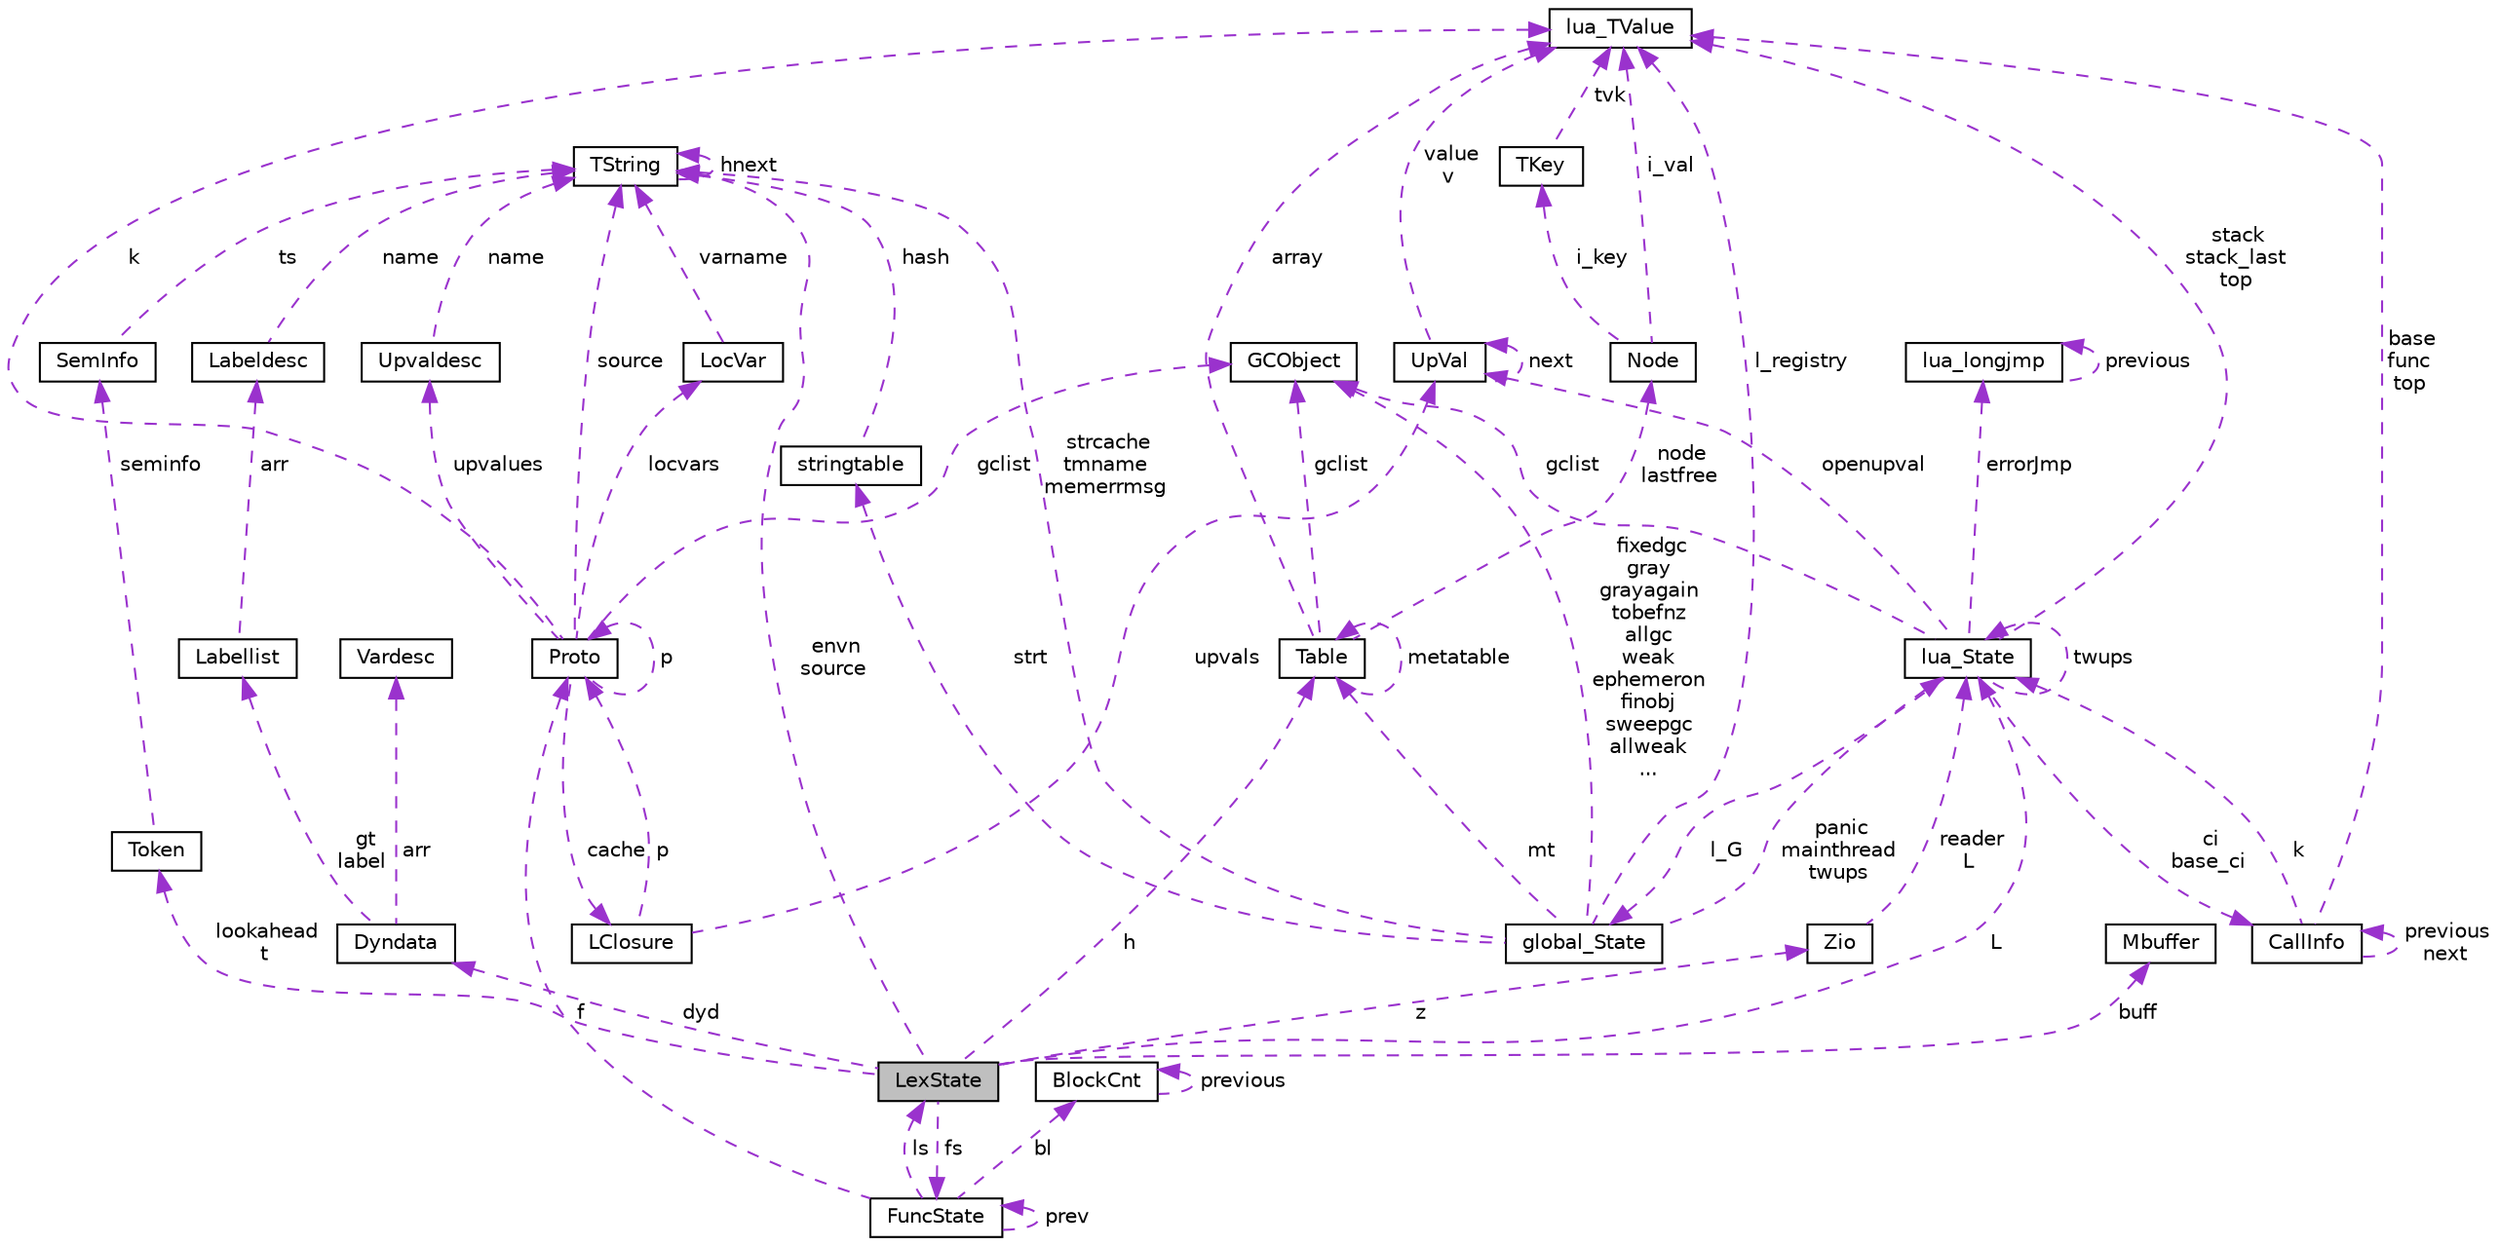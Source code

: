 digraph "LexState"
{
 // LATEX_PDF_SIZE
  edge [fontname="Helvetica",fontsize="10",labelfontname="Helvetica",labelfontsize="10"];
  node [fontname="Helvetica",fontsize="10",shape=record];
  Node1 [label="LexState",height=0.2,width=0.4,color="black", fillcolor="grey75", style="filled", fontcolor="black",tooltip=" "];
  Node2 -> Node1 [dir="back",color="darkorchid3",fontsize="10",style="dashed",label=" dyd" ,fontname="Helvetica"];
  Node2 [label="Dyndata",height=0.2,width=0.4,color="black", fillcolor="white", style="filled",URL="$struct_dyndata.html",tooltip=" "];
  Node3 -> Node2 [dir="back",color="darkorchid3",fontsize="10",style="dashed",label=" gt\nlabel" ,fontname="Helvetica"];
  Node3 [label="Labellist",height=0.2,width=0.4,color="black", fillcolor="white", style="filled",URL="$struct_labellist.html",tooltip=" "];
  Node4 -> Node3 [dir="back",color="darkorchid3",fontsize="10",style="dashed",label=" arr" ,fontname="Helvetica"];
  Node4 [label="Labeldesc",height=0.2,width=0.4,color="black", fillcolor="white", style="filled",URL="$struct_labeldesc.html",tooltip=" "];
  Node5 -> Node4 [dir="back",color="darkorchid3",fontsize="10",style="dashed",label=" name" ,fontname="Helvetica"];
  Node5 [label="TString",height=0.2,width=0.4,color="black", fillcolor="white", style="filled",URL="$struct_t_string.html",tooltip=" "];
  Node5 -> Node5 [dir="back",color="darkorchid3",fontsize="10",style="dashed",label=" hnext" ,fontname="Helvetica"];
  Node6 -> Node2 [dir="back",color="darkorchid3",fontsize="10",style="dashed",label=" arr" ,fontname="Helvetica"];
  Node6 [label="Vardesc",height=0.2,width=0.4,color="black", fillcolor="white", style="filled",URL="$struct_vardesc.html",tooltip=" "];
  Node7 -> Node1 [dir="back",color="darkorchid3",fontsize="10",style="dashed",label=" lookahead\nt" ,fontname="Helvetica"];
  Node7 [label="Token",height=0.2,width=0.4,color="black", fillcolor="white", style="filled",URL="$struct_token.html",tooltip=" "];
  Node8 -> Node7 [dir="back",color="darkorchid3",fontsize="10",style="dashed",label=" seminfo" ,fontname="Helvetica"];
  Node8 [label="SemInfo",height=0.2,width=0.4,color="black", fillcolor="white", style="filled",URL="$union_sem_info.html",tooltip=" "];
  Node5 -> Node8 [dir="back",color="darkorchid3",fontsize="10",style="dashed",label=" ts" ,fontname="Helvetica"];
  Node5 -> Node1 [dir="back",color="darkorchid3",fontsize="10",style="dashed",label=" envn\nsource" ,fontname="Helvetica"];
  Node9 -> Node1 [dir="back",color="darkorchid3",fontsize="10",style="dashed",label=" h" ,fontname="Helvetica"];
  Node9 [label="Table",height=0.2,width=0.4,color="black", fillcolor="white", style="filled",URL="$struct_table.html",tooltip=" "];
  Node10 -> Node9 [dir="back",color="darkorchid3",fontsize="10",style="dashed",label=" node\nlastfree" ,fontname="Helvetica"];
  Node10 [label="Node",height=0.2,width=0.4,color="black", fillcolor="white", style="filled",URL="$struct_node.html",tooltip=" "];
  Node11 -> Node10 [dir="back",color="darkorchid3",fontsize="10",style="dashed",label=" i_val" ,fontname="Helvetica"];
  Node11 [label="lua_TValue",height=0.2,width=0.4,color="black", fillcolor="white", style="filled",URL="$structlua___t_value.html",tooltip=" "];
  Node12 -> Node10 [dir="back",color="darkorchid3",fontsize="10",style="dashed",label=" i_key" ,fontname="Helvetica"];
  Node12 [label="TKey",height=0.2,width=0.4,color="black", fillcolor="white", style="filled",URL="$union_t_key.html",tooltip=" "];
  Node11 -> Node12 [dir="back",color="darkorchid3",fontsize="10",style="dashed",label=" tvk" ,fontname="Helvetica"];
  Node11 -> Node9 [dir="back",color="darkorchid3",fontsize="10",style="dashed",label=" array" ,fontname="Helvetica"];
  Node9 -> Node9 [dir="back",color="darkorchid3",fontsize="10",style="dashed",label=" metatable" ,fontname="Helvetica"];
  Node13 -> Node9 [dir="back",color="darkorchid3",fontsize="10",style="dashed",label=" gclist" ,fontname="Helvetica"];
  Node13 [label="GCObject",height=0.2,width=0.4,color="black", fillcolor="white", style="filled",URL="$struct_g_c_object.html",tooltip=" "];
  Node14 -> Node1 [dir="back",color="darkorchid3",fontsize="10",style="dashed",label=" z" ,fontname="Helvetica"];
  Node14 [label="Zio",height=0.2,width=0.4,color="black", fillcolor="white", style="filled",URL="$struct_zio.html",tooltip=" "];
  Node15 -> Node14 [dir="back",color="darkorchid3",fontsize="10",style="dashed",label=" reader\nL" ,fontname="Helvetica"];
  Node15 [label="lua_State",height=0.2,width=0.4,color="black", fillcolor="white", style="filled",URL="$structlua___state.html",tooltip=" "];
  Node16 -> Node15 [dir="back",color="darkorchid3",fontsize="10",style="dashed",label=" openupval" ,fontname="Helvetica"];
  Node16 [label="UpVal",height=0.2,width=0.4,color="black", fillcolor="white", style="filled",URL="$struct_up_val.html",tooltip=" "];
  Node16 -> Node16 [dir="back",color="darkorchid3",fontsize="10",style="dashed",label=" next" ,fontname="Helvetica"];
  Node11 -> Node16 [dir="back",color="darkorchid3",fontsize="10",style="dashed",label=" value\nv" ,fontname="Helvetica"];
  Node11 -> Node15 [dir="back",color="darkorchid3",fontsize="10",style="dashed",label=" stack\nstack_last\ntop" ,fontname="Helvetica"];
  Node17 -> Node15 [dir="back",color="darkorchid3",fontsize="10",style="dashed",label=" errorJmp" ,fontname="Helvetica"];
  Node17 [label="lua_longjmp",height=0.2,width=0.4,color="black", fillcolor="white", style="filled",URL="$structlua__longjmp.html",tooltip=" "];
  Node17 -> Node17 [dir="back",color="darkorchid3",fontsize="10",style="dashed",label=" previous" ,fontname="Helvetica"];
  Node18 -> Node15 [dir="back",color="darkorchid3",fontsize="10",style="dashed",label=" l_G" ,fontname="Helvetica"];
  Node18 [label="global_State",height=0.2,width=0.4,color="black", fillcolor="white", style="filled",URL="$structglobal___state.html",tooltip=" "];
  Node11 -> Node18 [dir="back",color="darkorchid3",fontsize="10",style="dashed",label=" l_registry" ,fontname="Helvetica"];
  Node19 -> Node18 [dir="back",color="darkorchid3",fontsize="10",style="dashed",label=" strt" ,fontname="Helvetica"];
  Node19 [label="stringtable",height=0.2,width=0.4,color="black", fillcolor="white", style="filled",URL="$structstringtable.html",tooltip=" "];
  Node5 -> Node19 [dir="back",color="darkorchid3",fontsize="10",style="dashed",label=" hash" ,fontname="Helvetica"];
  Node5 -> Node18 [dir="back",color="darkorchid3",fontsize="10",style="dashed",label=" strcache\ntmname\nmemerrmsg" ,fontname="Helvetica"];
  Node9 -> Node18 [dir="back",color="darkorchid3",fontsize="10",style="dashed",label=" mt" ,fontname="Helvetica"];
  Node13 -> Node18 [dir="back",color="darkorchid3",fontsize="10",style="dashed",label=" fixedgc\ngray\ngrayagain\ntobefnz\nallgc\nweak\nephemeron\nfinobj\nsweepgc\nallweak\n..." ,fontname="Helvetica"];
  Node15 -> Node18 [dir="back",color="darkorchid3",fontsize="10",style="dashed",label=" panic\nmainthread\ntwups" ,fontname="Helvetica"];
  Node13 -> Node15 [dir="back",color="darkorchid3",fontsize="10",style="dashed",label=" gclist" ,fontname="Helvetica"];
  Node15 -> Node15 [dir="back",color="darkorchid3",fontsize="10",style="dashed",label=" twups" ,fontname="Helvetica"];
  Node20 -> Node15 [dir="back",color="darkorchid3",fontsize="10",style="dashed",label=" ci\nbase_ci" ,fontname="Helvetica"];
  Node20 [label="CallInfo",height=0.2,width=0.4,color="black", fillcolor="white", style="filled",URL="$struct_call_info.html",tooltip=" "];
  Node11 -> Node20 [dir="back",color="darkorchid3",fontsize="10",style="dashed",label=" base\nfunc\ntop" ,fontname="Helvetica"];
  Node15 -> Node20 [dir="back",color="darkorchid3",fontsize="10",style="dashed",label=" k" ,fontname="Helvetica"];
  Node20 -> Node20 [dir="back",color="darkorchid3",fontsize="10",style="dashed",label=" previous\nnext" ,fontname="Helvetica"];
  Node21 -> Node1 [dir="back",color="darkorchid3",fontsize="10",style="dashed",label=" fs" ,fontname="Helvetica"];
  Node21 [label="FuncState",height=0.2,width=0.4,color="black", fillcolor="white", style="filled",URL="$struct_func_state.html",tooltip=" "];
  Node22 -> Node21 [dir="back",color="darkorchid3",fontsize="10",style="dashed",label=" f" ,fontname="Helvetica"];
  Node22 [label="Proto",height=0.2,width=0.4,color="black", fillcolor="white", style="filled",URL="$struct_proto.html",tooltip=" "];
  Node11 -> Node22 [dir="back",color="darkorchid3",fontsize="10",style="dashed",label=" k" ,fontname="Helvetica"];
  Node22 -> Node22 [dir="back",color="darkorchid3",fontsize="10",style="dashed",label=" p" ,fontname="Helvetica"];
  Node23 -> Node22 [dir="back",color="darkorchid3",fontsize="10",style="dashed",label=" locvars" ,fontname="Helvetica"];
  Node23 [label="LocVar",height=0.2,width=0.4,color="black", fillcolor="white", style="filled",URL="$struct_loc_var.html",tooltip=" "];
  Node5 -> Node23 [dir="back",color="darkorchid3",fontsize="10",style="dashed",label=" varname" ,fontname="Helvetica"];
  Node5 -> Node22 [dir="back",color="darkorchid3",fontsize="10",style="dashed",label=" source" ,fontname="Helvetica"];
  Node24 -> Node22 [dir="back",color="darkorchid3",fontsize="10",style="dashed",label=" cache" ,fontname="Helvetica"];
  Node24 [label="LClosure",height=0.2,width=0.4,color="black", fillcolor="white", style="filled",URL="$struct_l_closure.html",tooltip=" "];
  Node16 -> Node24 [dir="back",color="darkorchid3",fontsize="10",style="dashed",label=" upvals" ,fontname="Helvetica"];
  Node22 -> Node24 [dir="back",color="darkorchid3",fontsize="10",style="dashed",label=" p" ,fontname="Helvetica"];
  Node13 -> Node22 [dir="back",color="darkorchid3",fontsize="10",style="dashed",label=" gclist" ,fontname="Helvetica"];
  Node25 -> Node22 [dir="back",color="darkorchid3",fontsize="10",style="dashed",label=" upvalues" ,fontname="Helvetica"];
  Node25 [label="Upvaldesc",height=0.2,width=0.4,color="black", fillcolor="white", style="filled",URL="$struct_upvaldesc.html",tooltip=" "];
  Node5 -> Node25 [dir="back",color="darkorchid3",fontsize="10",style="dashed",label=" name" ,fontname="Helvetica"];
  Node1 -> Node21 [dir="back",color="darkorchid3",fontsize="10",style="dashed",label=" ls" ,fontname="Helvetica"];
  Node21 -> Node21 [dir="back",color="darkorchid3",fontsize="10",style="dashed",label=" prev" ,fontname="Helvetica"];
  Node26 -> Node21 [dir="back",color="darkorchid3",fontsize="10",style="dashed",label=" bl" ,fontname="Helvetica"];
  Node26 [label="BlockCnt",height=0.2,width=0.4,color="black", fillcolor="white", style="filled",URL="$struct_block_cnt.html",tooltip=" "];
  Node26 -> Node26 [dir="back",color="darkorchid3",fontsize="10",style="dashed",label=" previous" ,fontname="Helvetica"];
  Node27 -> Node1 [dir="back",color="darkorchid3",fontsize="10",style="dashed",label=" buff" ,fontname="Helvetica"];
  Node27 [label="Mbuffer",height=0.2,width=0.4,color="black", fillcolor="white", style="filled",URL="$struct_mbuffer.html",tooltip=" "];
  Node15 -> Node1 [dir="back",color="darkorchid3",fontsize="10",style="dashed",label=" L" ,fontname="Helvetica"];
}
